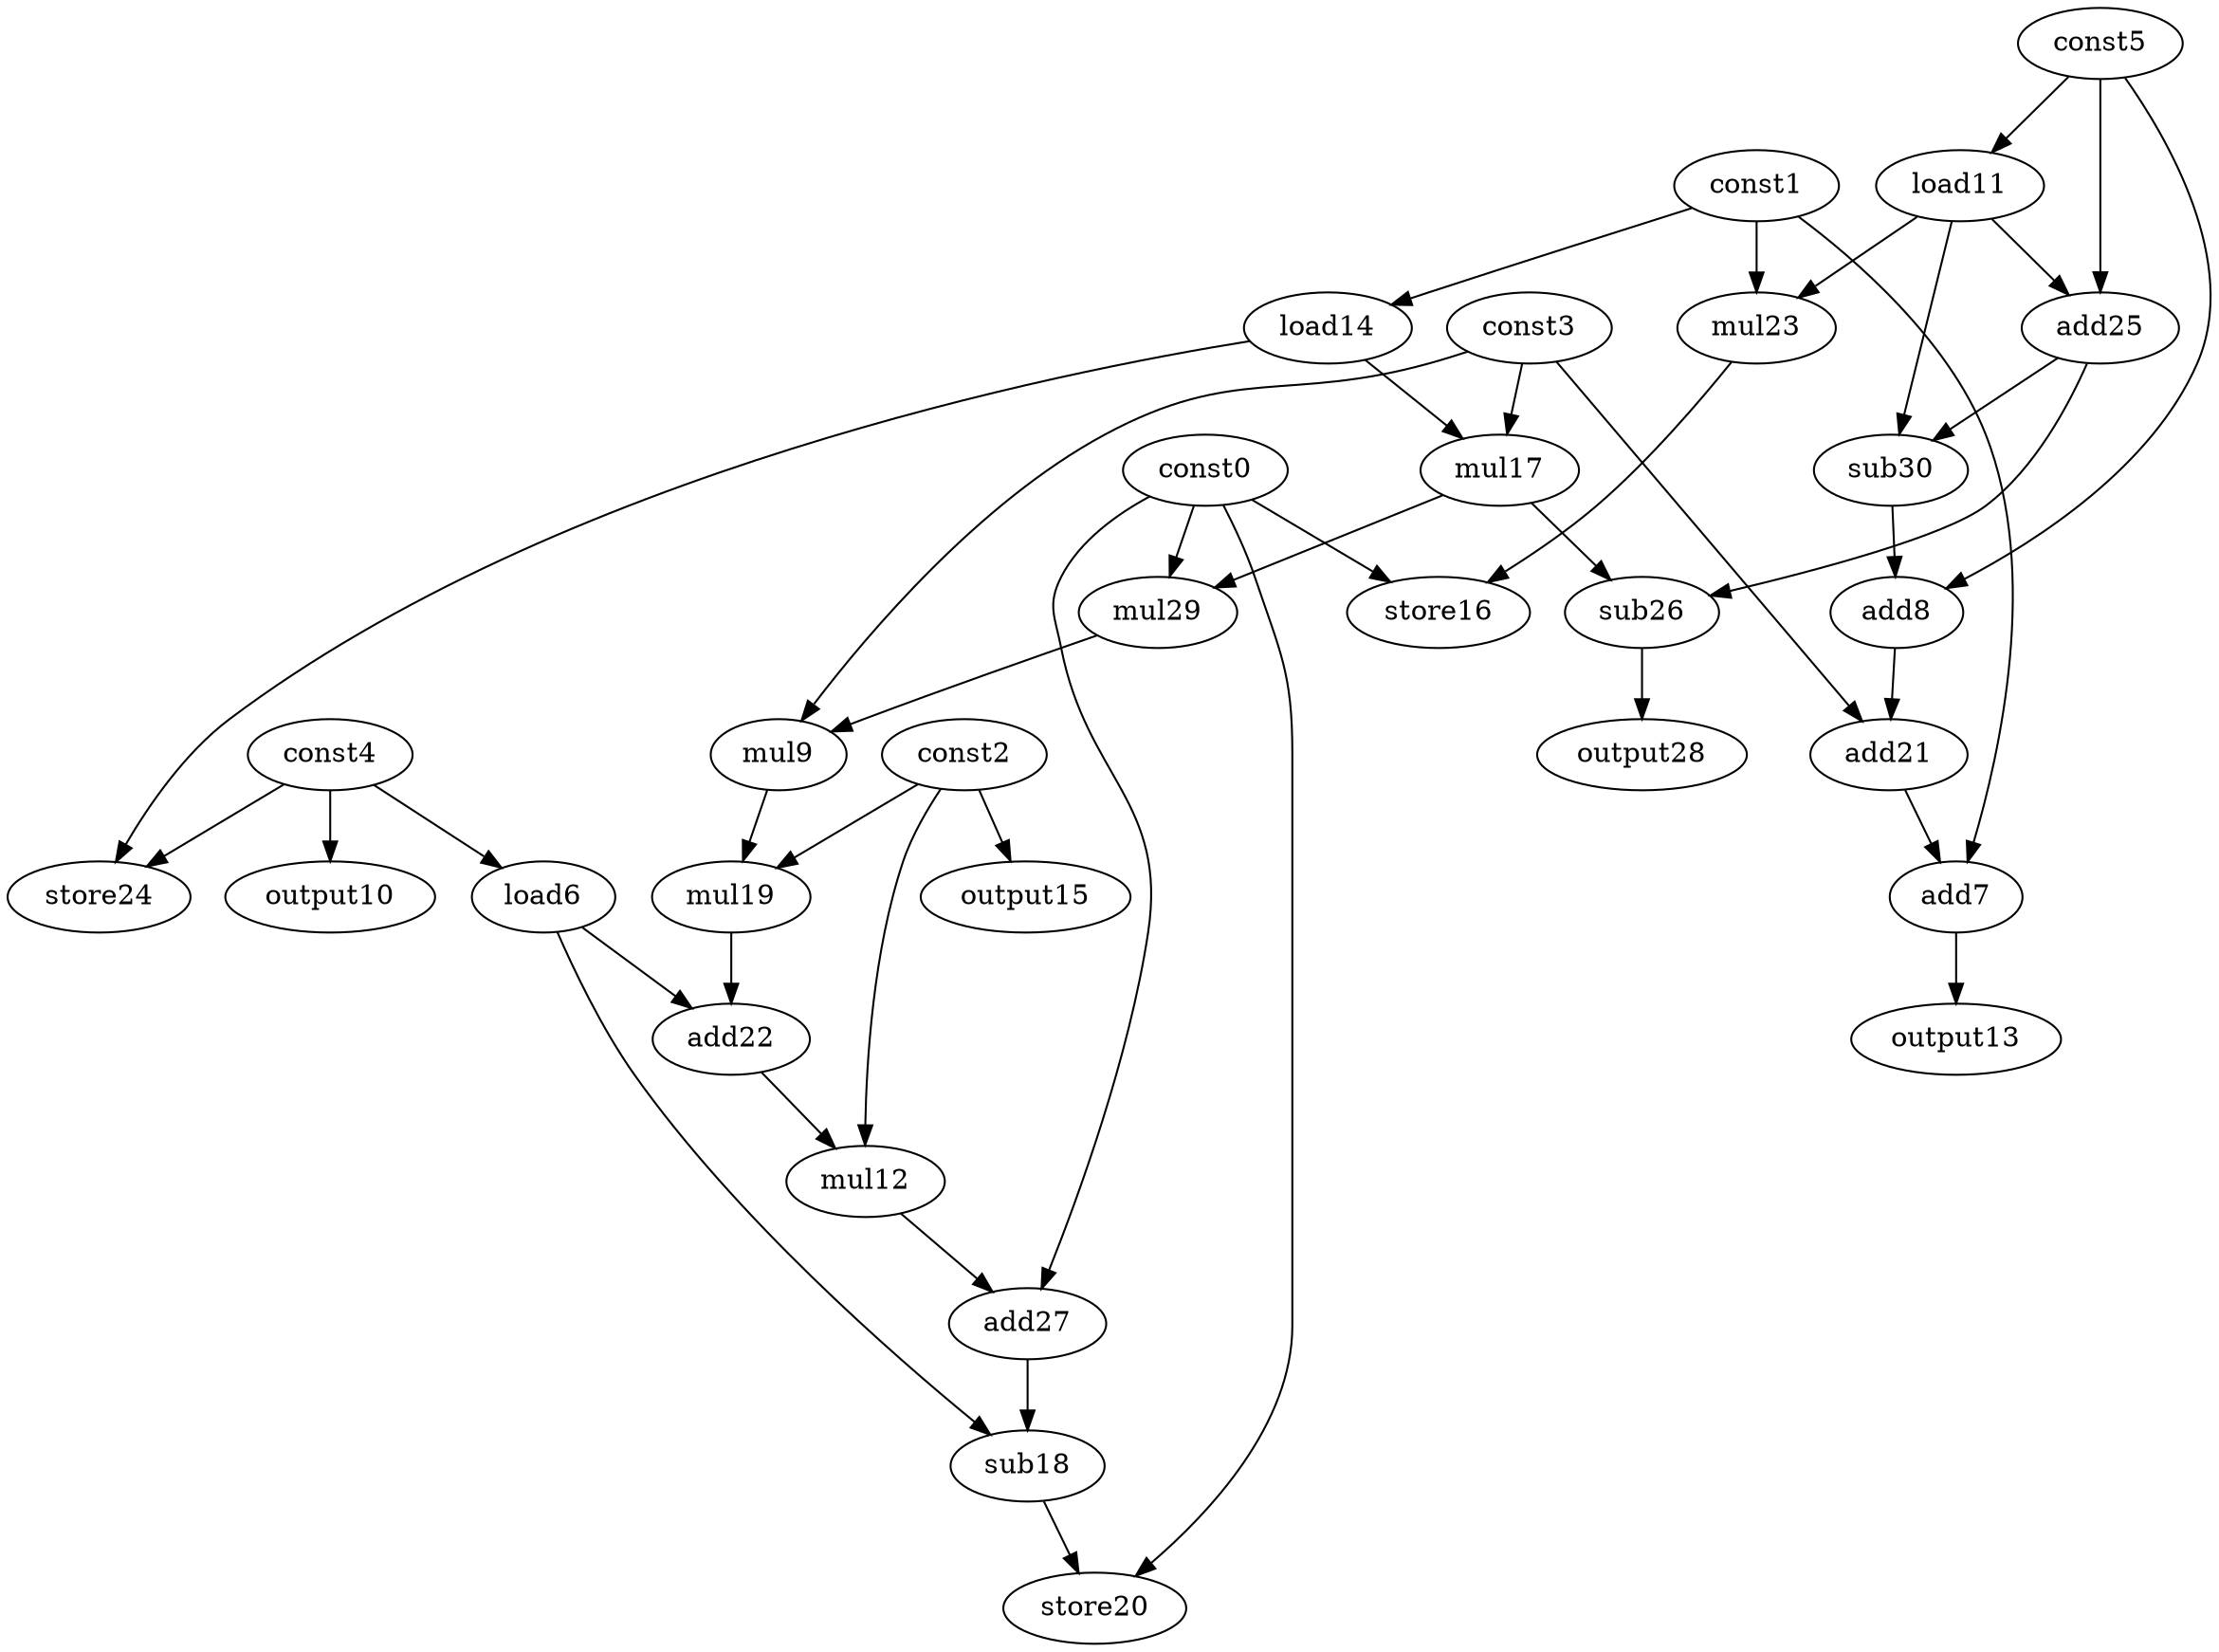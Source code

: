 digraph G { 
const0[opcode=const]; 
const1[opcode=const]; 
const2[opcode=const]; 
const3[opcode=const]; 
const4[opcode=const]; 
const5[opcode=const]; 
load6[opcode=load]; 
add7[opcode=add]; 
add8[opcode=add]; 
mul9[opcode=mul]; 
output10[opcode=output]; 
load11[opcode=load]; 
mul12[opcode=mul]; 
output13[opcode=output]; 
load14[opcode=load]; 
output15[opcode=output]; 
store16[opcode=store]; 
mul17[opcode=mul]; 
sub18[opcode=sub]; 
mul19[opcode=mul]; 
store20[opcode=store]; 
add21[opcode=add]; 
add22[opcode=add]; 
mul23[opcode=mul]; 
store24[opcode=store]; 
add25[opcode=add]; 
sub26[opcode=sub]; 
add27[opcode=add]; 
output28[opcode=output]; 
mul29[opcode=mul]; 
sub30[opcode=sub]; 
const4->load6[operand=0];
const4->output10[operand=0];
const5->load11[operand=0];
const1->load14[operand=0];
const2->output15[operand=0];
const3->mul17[operand=0];
load14->mul17[operand=1];
const1->mul23[operand=0];
load11->mul23[operand=1];
const4->store24[operand=0];
load14->store24[operand=1];
load11->add25[operand=0];
const5->add25[operand=1];
const0->store16[operand=0];
mul23->store16[operand=1];
mul17->sub26[operand=0];
add25->sub26[operand=1];
const0->mul29[operand=0];
mul17->mul29[operand=1];
add25->sub30[operand=0];
load11->sub30[operand=1];
const5->add8[operand=0];
sub30->add8[operand=1];
const3->mul9[operand=0];
mul29->mul9[operand=1];
sub26->output28[operand=0];
mul9->mul19[operand=0];
const2->mul19[operand=1];
add8->add21[operand=0];
const3->add21[operand=1];
const1->add7[operand=0];
add21->add7[operand=1];
mul19->add22[operand=0];
load6->add22[operand=1];
const2->mul12[operand=0];
add22->mul12[operand=1];
add7->output13[operand=0];
const0->add27[operand=0];
mul12->add27[operand=1];
add27->sub18[operand=0];
load6->sub18[operand=1];
const0->store20[operand=0];
sub18->store20[operand=1];
}
